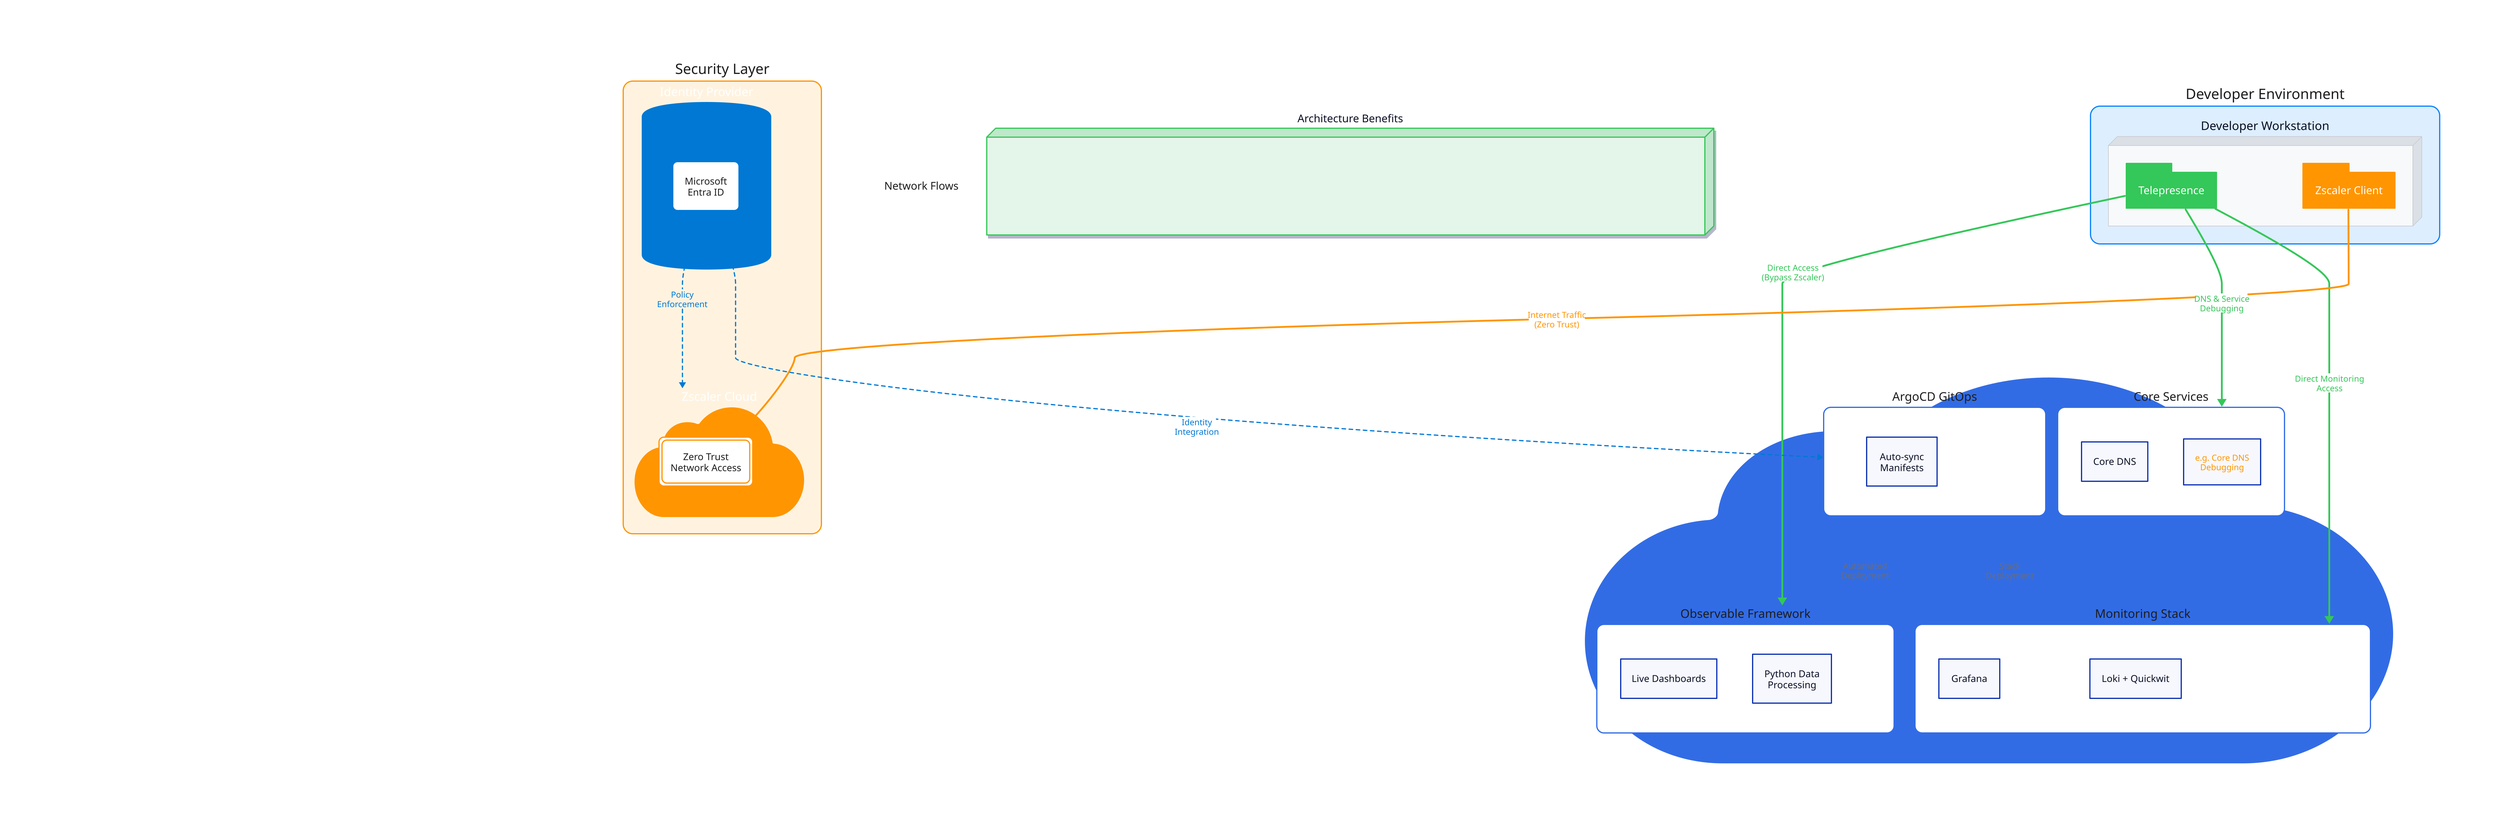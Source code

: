# Cloud Architecture with Telepresence and Zscaler

direction: down

title: |md
  # Enterprise Cloud Architecture
  ## Kubernetes Development with Zero Trust Security
| {style: {font-size: 28}}

# Developer Environment
dev_env: Developer Environment {
  shape: rectangle
  style: {
    fill: "#DDEEFE"
    stroke: "#0A84FF"
    stroke-width: 2
    border-radius: 16
    font-size: 24
    font-color: "#1D1D1F"
    bold: true
  }
  
  workstation: Developer Workstation {
    shape: rectangle
    style: {
      fill: "#F8F9FA"
      stroke: "#C8C8CC"
      stroke-width: 1
      border-radius: 12
      font-size: 20
      3d: true
    }
    
    telepresence: Telepresence {
      shape: package
      style: {
        fill: "#34C759"
        stroke: "#34C759"
        font-size: 18
        font-color: "#FFFFFF"
        bold: true
      }
    }
    
    zscaler: Zscaler Client {
      shape: package
      style: {
        fill: "#FF9500"
        stroke: "#FF9500"
        font-size: 18
        font-color: "#FFFFFF"
        bold: true
      }
    }
  }
}

# Security Layer
security: Security Layer {
  shape: rectangle
  style: {
    fill: "#FFF3E0"
    stroke: "#FF9500"
    stroke-width: 2
    border-radius: 16
    font-size: 24
    font-color: "#1D1D1F"
    bold: true
  }
  
  zscaler_cloud: Zscaler Cloud {
    shape: cloud
    style: {
      fill: "#FF9500"
      stroke: "#FF9500"
      font-size: 20
      font-color: "#FFFFFF"
      bold: true
    }
    
    ztna: Zero Trust\nNetwork Access {
      shape: rectangle
      style: {
        fill: "#FFFFFF"
        stroke: "#FF9500"
        stroke-width: 2
        border-radius: 8
        font-size: 16
        font-color: "#1D1D1F"
        double-border: true
      }
    }
  }
  
  identity: Identity Provider {
    shape: cylinder
    style: {
      fill: "#0078D4"
      stroke: "#0078D4"
      font-size: 20
      font-color: "#FFFFFF"
      bold: true
    }
    
    entra: Microsoft\nEntra ID {
      shape: rectangle
      style: {
        fill: "#FFFFFF"
        stroke: "#0078D4"
        stroke-width: 2
        border-radius: 8
        font-size: 16
        font-color: "#1D1D1F"
      }
    }
  }
}

# Kubernetes Cluster - Single focus
k8s: Kubernetes Cluster {
  shape: cloud
  style: {
    fill: "#326CE5"
    stroke: "#326CE5"
    font-size: 24
    font-color: "#FFFFFF"
    bold: true
  }
  
  observable: Observable Framework {
    shape: rectangle
    style: {
      fill: "#FFFFFF"
      stroke: "#326CE5"
      stroke-width: 2
      border-radius: 12
      font-size: 20
      font-color: "#1D1D1F"
      bold: true
    }
    
    dashboards: Live Dashboards {
      style: {
        font-size: 16
      }
    }
    
    data_processing: Python Data\nProcessing {
      style: {
        font-size: 16
      }
    }
  }
  
  monitoring: Monitoring Stack {
    shape: rectangle
    style: {
      fill: "#FFFFFF"
      stroke: "#326CE5"
      stroke-width: 2
      border-radius: 12
      font-size: 20
      font-color: "#1D1D1F"
      bold: true
    }
    
    grafana: Grafana {
      style: {
        font-size: 16
      }
    }
    
    loki: Loki + Quickwit {
      style: {
        font-size: 16
      }
    }
  }
  
  core_services: Core Services {
    shape: rectangle
    style: {
      fill: "#FFFFFF"
      stroke: "#326CE5"
      stroke-width: 2
      border-radius: 12
      font-size: 20
      font-color: "#1D1D1F"
      bold: true
    }
    
    coredns: Core DNS {
      style: {
        font-size: 16
      }
    }
    
    debug_example: e.g. Core DNS\nDebugging {
      style: {
        font-size: 14
        font-color: "#FF9500"
        italic: true
      }
    }
  }
  
  argocd: ArgoCD GitOps {
    shape: rectangle
    style: {
      fill: "#FFFFFF"
      stroke: "#326CE5"
      stroke-width: 2
      border-radius: 12
      font-size: 20
      font-color: "#1D1D1F"
      bold: true
    }
    
    auto_sync: Auto-sync\nManifests {
      style: {
        font-size: 16
      }
    }
  }
}

# Network Flows
flows: Network Flows {
  shape: text
  style: {
    font-size: 18
    font-color: "#1D1D1F"
    bold: true
  }
}

# Connections - Development Flow
dev_env.workstation.telepresence -> k8s.observable: Direct Access\n(Bypass Zscaler) {
  style: {
    stroke: "#34C759"
    stroke-width: 3
    font-size: 14
    font-color: "#34C759"
    bold: true
  }
}

dev_env.workstation.telepresence -> k8s.core_services: DNS & Service\nDebugging {
  style: {
    stroke: "#34C759"
    stroke-width: 3
    font-size: 14
    font-color: "#34C759"
    bold: true
  }
}

dev_env.workstation.telepresence -> k8s.monitoring: Direct Monitoring\nAccess {
  style: {
    stroke: "#34C759"
    stroke-width: 3
    font-size: 14
    font-color: "#34C759"
    bold: true
  }
}

# Connections - Security Flow
dev_env.workstation.zscaler -> security.zscaler_cloud.ztna: Internet Traffic\n(Zero Trust) {
  style: {
    stroke: "#FF9500"
    stroke-width: 3
    font-size: 14
    font-color: "#FF9500"
    bold: true
  }
}

security.identity.entra -> security.zscaler_cloud: Policy\nEnforcement {
  style: {
    stroke: "#0078D4"
    stroke-width: 2
    stroke-dash: 3
    font-size: 14
    font-color: "#0078D4"
  }
}

# GitOps Flow
security.identity.entra -> k8s.argocd: Identity\nIntegration {
  style: {
    stroke: "#0078D4"
    stroke-width: 2
    stroke-dash: 3
    font-size: 14
    font-color: "#0078D4"
  }
}

k8s.argocd -> k8s.observable: Automated\nDeployment {
  style: {
    stroke: "#326CE5"
    stroke-width: 2
    font-size: 14
  }
}

k8s.argocd -> k8s.monitoring: Stack\nDeployment {
  style: {
    stroke: "#326CE5"
    stroke-width: 2
    font-size: 14
  }
}

# Architecture Benefits
benefits: Architecture Benefits {
  shape: rectangle
  style: {
    fill: "#E4F5E9"
    stroke: "#34C759"
    stroke-width: 2
    border-radius: 16
    font-size: 18
    shadow: true
    3d: true
  }
  
  content: |md
    **Kubernetes-Focused Development:**
    • Direct access to any Kubernetes cluster
    • Core DNS and service debugging capabilities
    • Live dashboard development environment
    
    **Security Maintained:**
    • Zero Trust for internet traffic
    • Direct cluster access bypasses proxy
    • Identity-based policies via Entra ID
    
    **Developer Productivity:**
    • No proxy latency for Kubernetes
    • Local development with live data
    • Real-time debugging and monitoring
  |
}